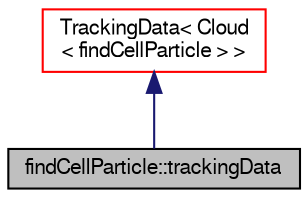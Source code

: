 digraph "findCellParticle::trackingData"
{
  bgcolor="transparent";
  edge [fontname="FreeSans",fontsize="10",labelfontname="FreeSans",labelfontsize="10"];
  node [fontname="FreeSans",fontsize="10",shape=record];
  Node3 [label="findCellParticle::trackingData",height=0.2,width=0.4,color="black", fillcolor="grey75", style="filled", fontcolor="black"];
  Node4 -> Node3 [dir="back",color="midnightblue",fontsize="10",style="solid",fontname="FreeSans"];
  Node4 [label="TrackingData\< Cloud\l\< findCellParticle \> \>",height=0.2,width=0.4,color="red",URL="$a23590.html"];
}
